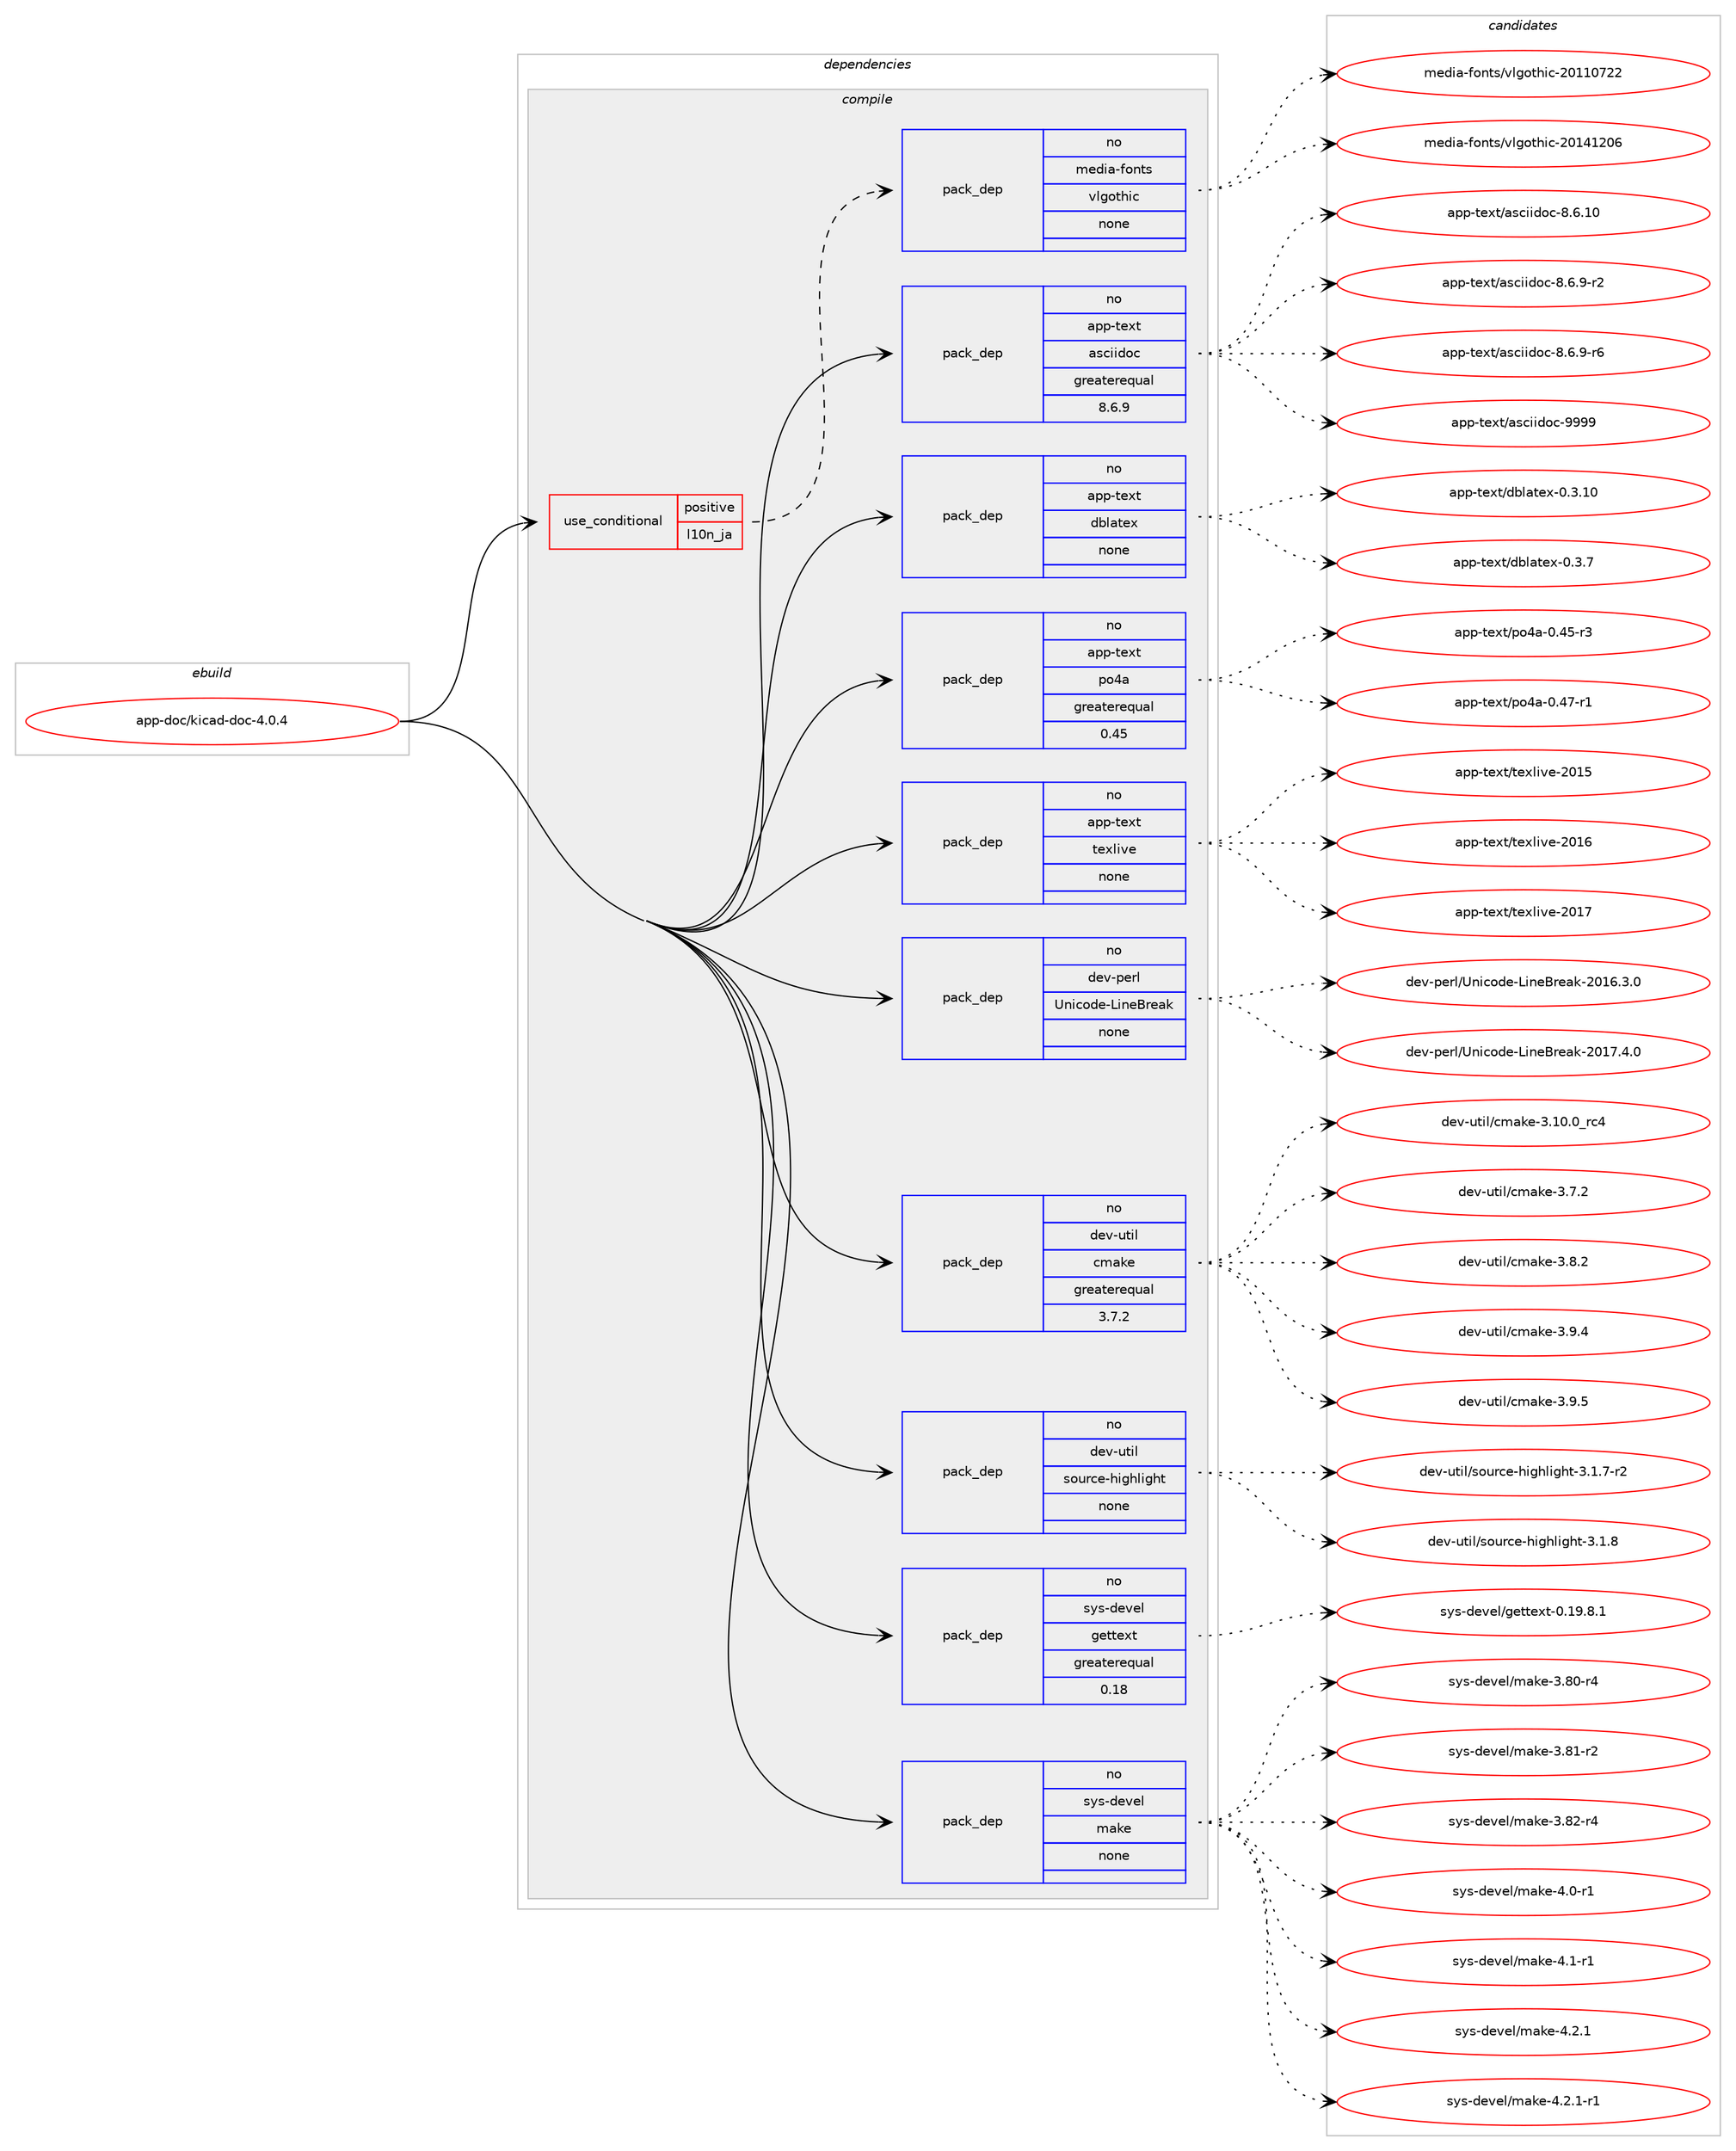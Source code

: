 digraph prolog {

# *************
# Graph options
# *************

newrank=true;
concentrate=true;
compound=true;
graph [rankdir=LR,fontname=Helvetica,fontsize=10,ranksep=1.5];#, ranksep=2.5, nodesep=0.2];
edge  [arrowhead=vee];
node  [fontname=Helvetica,fontsize=10];

# **********
# The ebuild
# **********

subgraph cluster_leftcol {
color=gray;
rank=same;
label=<<i>ebuild</i>>;
id [label="app-doc/kicad-doc-4.0.4", color=red, width=4, href="../app-doc/kicad-doc-4.0.4.svg"];
}

# ****************
# The dependencies
# ****************

subgraph cluster_midcol {
color=gray;
label=<<i>dependencies</i>>;
subgraph cluster_compile {
fillcolor="#eeeeee";
style=filled;
label=<<i>compile</i>>;
subgraph cond3777 {
dependency15147 [label=<<TABLE BORDER="0" CELLBORDER="1" CELLSPACING="0" CELLPADDING="4"><TR><TD ROWSPAN="3" CELLPADDING="10">use_conditional</TD></TR><TR><TD>positive</TD></TR><TR><TD>l10n_ja</TD></TR></TABLE>>, shape=none, color=red];
subgraph pack11037 {
dependency15148 [label=<<TABLE BORDER="0" CELLBORDER="1" CELLSPACING="0" CELLPADDING="4" WIDTH="220"><TR><TD ROWSPAN="6" CELLPADDING="30">pack_dep</TD></TR><TR><TD WIDTH="110">no</TD></TR><TR><TD>media-fonts</TD></TR><TR><TD>vlgothic</TD></TR><TR><TD>none</TD></TR><TR><TD></TD></TR></TABLE>>, shape=none, color=blue];
}
dependency15147:e -> dependency15148:w [weight=20,style="dashed",arrowhead="vee"];
}
id:e -> dependency15147:w [weight=20,style="solid",arrowhead="vee"];
subgraph pack11038 {
dependency15149 [label=<<TABLE BORDER="0" CELLBORDER="1" CELLSPACING="0" CELLPADDING="4" WIDTH="220"><TR><TD ROWSPAN="6" CELLPADDING="30">pack_dep</TD></TR><TR><TD WIDTH="110">no</TD></TR><TR><TD>app-text</TD></TR><TR><TD>asciidoc</TD></TR><TR><TD>greaterequal</TD></TR><TR><TD>8.6.9</TD></TR></TABLE>>, shape=none, color=blue];
}
id:e -> dependency15149:w [weight=20,style="solid",arrowhead="vee"];
subgraph pack11039 {
dependency15150 [label=<<TABLE BORDER="0" CELLBORDER="1" CELLSPACING="0" CELLPADDING="4" WIDTH="220"><TR><TD ROWSPAN="6" CELLPADDING="30">pack_dep</TD></TR><TR><TD WIDTH="110">no</TD></TR><TR><TD>app-text</TD></TR><TR><TD>dblatex</TD></TR><TR><TD>none</TD></TR><TR><TD></TD></TR></TABLE>>, shape=none, color=blue];
}
id:e -> dependency15150:w [weight=20,style="solid",arrowhead="vee"];
subgraph pack11040 {
dependency15151 [label=<<TABLE BORDER="0" CELLBORDER="1" CELLSPACING="0" CELLPADDING="4" WIDTH="220"><TR><TD ROWSPAN="6" CELLPADDING="30">pack_dep</TD></TR><TR><TD WIDTH="110">no</TD></TR><TR><TD>app-text</TD></TR><TR><TD>po4a</TD></TR><TR><TD>greaterequal</TD></TR><TR><TD>0.45</TD></TR></TABLE>>, shape=none, color=blue];
}
id:e -> dependency15151:w [weight=20,style="solid",arrowhead="vee"];
subgraph pack11041 {
dependency15152 [label=<<TABLE BORDER="0" CELLBORDER="1" CELLSPACING="0" CELLPADDING="4" WIDTH="220"><TR><TD ROWSPAN="6" CELLPADDING="30">pack_dep</TD></TR><TR><TD WIDTH="110">no</TD></TR><TR><TD>app-text</TD></TR><TR><TD>texlive</TD></TR><TR><TD>none</TD></TR><TR><TD></TD></TR></TABLE>>, shape=none, color=blue];
}
id:e -> dependency15152:w [weight=20,style="solid",arrowhead="vee"];
subgraph pack11042 {
dependency15153 [label=<<TABLE BORDER="0" CELLBORDER="1" CELLSPACING="0" CELLPADDING="4" WIDTH="220"><TR><TD ROWSPAN="6" CELLPADDING="30">pack_dep</TD></TR><TR><TD WIDTH="110">no</TD></TR><TR><TD>dev-perl</TD></TR><TR><TD>Unicode-LineBreak</TD></TR><TR><TD>none</TD></TR><TR><TD></TD></TR></TABLE>>, shape=none, color=blue];
}
id:e -> dependency15153:w [weight=20,style="solid",arrowhead="vee"];
subgraph pack11043 {
dependency15154 [label=<<TABLE BORDER="0" CELLBORDER="1" CELLSPACING="0" CELLPADDING="4" WIDTH="220"><TR><TD ROWSPAN="6" CELLPADDING="30">pack_dep</TD></TR><TR><TD WIDTH="110">no</TD></TR><TR><TD>dev-util</TD></TR><TR><TD>cmake</TD></TR><TR><TD>greaterequal</TD></TR><TR><TD>3.7.2</TD></TR></TABLE>>, shape=none, color=blue];
}
id:e -> dependency15154:w [weight=20,style="solid",arrowhead="vee"];
subgraph pack11044 {
dependency15155 [label=<<TABLE BORDER="0" CELLBORDER="1" CELLSPACING="0" CELLPADDING="4" WIDTH="220"><TR><TD ROWSPAN="6" CELLPADDING="30">pack_dep</TD></TR><TR><TD WIDTH="110">no</TD></TR><TR><TD>dev-util</TD></TR><TR><TD>source-highlight</TD></TR><TR><TD>none</TD></TR><TR><TD></TD></TR></TABLE>>, shape=none, color=blue];
}
id:e -> dependency15155:w [weight=20,style="solid",arrowhead="vee"];
subgraph pack11045 {
dependency15156 [label=<<TABLE BORDER="0" CELLBORDER="1" CELLSPACING="0" CELLPADDING="4" WIDTH="220"><TR><TD ROWSPAN="6" CELLPADDING="30">pack_dep</TD></TR><TR><TD WIDTH="110">no</TD></TR><TR><TD>sys-devel</TD></TR><TR><TD>gettext</TD></TR><TR><TD>greaterequal</TD></TR><TR><TD>0.18</TD></TR></TABLE>>, shape=none, color=blue];
}
id:e -> dependency15156:w [weight=20,style="solid",arrowhead="vee"];
subgraph pack11046 {
dependency15157 [label=<<TABLE BORDER="0" CELLBORDER="1" CELLSPACING="0" CELLPADDING="4" WIDTH="220"><TR><TD ROWSPAN="6" CELLPADDING="30">pack_dep</TD></TR><TR><TD WIDTH="110">no</TD></TR><TR><TD>sys-devel</TD></TR><TR><TD>make</TD></TR><TR><TD>none</TD></TR><TR><TD></TD></TR></TABLE>>, shape=none, color=blue];
}
id:e -> dependency15157:w [weight=20,style="solid",arrowhead="vee"];
}
subgraph cluster_compileandrun {
fillcolor="#eeeeee";
style=filled;
label=<<i>compile and run</i>>;
}
subgraph cluster_run {
fillcolor="#eeeeee";
style=filled;
label=<<i>run</i>>;
}
}

# **************
# The candidates
# **************

subgraph cluster_choices {
rank=same;
color=gray;
label=<<i>candidates</i>>;

subgraph choice11037 {
color=black;
nodesep=1;
choice10910110010597451021111101161154711810810311111610410599455048494948555050 [label="media-fonts/vlgothic-20110722", color=red, width=4,href="../media-fonts/vlgothic-20110722.svg"];
choice10910110010597451021111101161154711810810311111610410599455048495249504854 [label="media-fonts/vlgothic-20141206", color=red, width=4,href="../media-fonts/vlgothic-20141206.svg"];
dependency15148:e -> choice10910110010597451021111101161154711810810311111610410599455048494948555050:w [style=dotted,weight="100"];
dependency15148:e -> choice10910110010597451021111101161154711810810311111610410599455048495249504854:w [style=dotted,weight="100"];
}
subgraph choice11038 {
color=black;
nodesep=1;
choice97112112451161011201164797115991051051001119945564654464948 [label="app-text/asciidoc-8.6.10", color=red, width=4,href="../app-text/asciidoc-8.6.10.svg"];
choice9711211245116101120116479711599105105100111994556465446574511450 [label="app-text/asciidoc-8.6.9-r2", color=red, width=4,href="../app-text/asciidoc-8.6.9-r2.svg"];
choice9711211245116101120116479711599105105100111994556465446574511454 [label="app-text/asciidoc-8.6.9-r6", color=red, width=4,href="../app-text/asciidoc-8.6.9-r6.svg"];
choice9711211245116101120116479711599105105100111994557575757 [label="app-text/asciidoc-9999", color=red, width=4,href="../app-text/asciidoc-9999.svg"];
dependency15149:e -> choice97112112451161011201164797115991051051001119945564654464948:w [style=dotted,weight="100"];
dependency15149:e -> choice9711211245116101120116479711599105105100111994556465446574511450:w [style=dotted,weight="100"];
dependency15149:e -> choice9711211245116101120116479711599105105100111994556465446574511454:w [style=dotted,weight="100"];
dependency15149:e -> choice9711211245116101120116479711599105105100111994557575757:w [style=dotted,weight="100"];
}
subgraph choice11039 {
color=black;
nodesep=1;
choice971121124511610112011647100981089711610112045484651464948 [label="app-text/dblatex-0.3.10", color=red, width=4,href="../app-text/dblatex-0.3.10.svg"];
choice9711211245116101120116471009810897116101120454846514655 [label="app-text/dblatex-0.3.7", color=red, width=4,href="../app-text/dblatex-0.3.7.svg"];
dependency15150:e -> choice971121124511610112011647100981089711610112045484651464948:w [style=dotted,weight="100"];
dependency15150:e -> choice9711211245116101120116471009810897116101120454846514655:w [style=dotted,weight="100"];
}
subgraph choice11040 {
color=black;
nodesep=1;
choice971121124511610112011647112111529745484652534511451 [label="app-text/po4a-0.45-r3", color=red, width=4,href="../app-text/po4a-0.45-r3.svg"];
choice971121124511610112011647112111529745484652554511449 [label="app-text/po4a-0.47-r1", color=red, width=4,href="../app-text/po4a-0.47-r1.svg"];
dependency15151:e -> choice971121124511610112011647112111529745484652534511451:w [style=dotted,weight="100"];
dependency15151:e -> choice971121124511610112011647112111529745484652554511449:w [style=dotted,weight="100"];
}
subgraph choice11041 {
color=black;
nodesep=1;
choice9711211245116101120116471161011201081051181014550484953 [label="app-text/texlive-2015", color=red, width=4,href="../app-text/texlive-2015.svg"];
choice9711211245116101120116471161011201081051181014550484954 [label="app-text/texlive-2016", color=red, width=4,href="../app-text/texlive-2016.svg"];
choice9711211245116101120116471161011201081051181014550484955 [label="app-text/texlive-2017", color=red, width=4,href="../app-text/texlive-2017.svg"];
dependency15152:e -> choice9711211245116101120116471161011201081051181014550484953:w [style=dotted,weight="100"];
dependency15152:e -> choice9711211245116101120116471161011201081051181014550484954:w [style=dotted,weight="100"];
dependency15152:e -> choice9711211245116101120116471161011201081051181014550484955:w [style=dotted,weight="100"];
}
subgraph choice11042 {
color=black;
nodesep=1;
choice1001011184511210111410847851101059911110010145761051101016611410197107455048495446514648 [label="dev-perl/Unicode-LineBreak-2016.3.0", color=red, width=4,href="../dev-perl/Unicode-LineBreak-2016.3.0.svg"];
choice1001011184511210111410847851101059911110010145761051101016611410197107455048495546524648 [label="dev-perl/Unicode-LineBreak-2017.4.0", color=red, width=4,href="../dev-perl/Unicode-LineBreak-2017.4.0.svg"];
dependency15153:e -> choice1001011184511210111410847851101059911110010145761051101016611410197107455048495446514648:w [style=dotted,weight="100"];
dependency15153:e -> choice1001011184511210111410847851101059911110010145761051101016611410197107455048495546524648:w [style=dotted,weight="100"];
}
subgraph choice11043 {
color=black;
nodesep=1;
choice1001011184511711610510847991099710710145514649484648951149952 [label="dev-util/cmake-3.10.0_rc4", color=red, width=4,href="../dev-util/cmake-3.10.0_rc4.svg"];
choice10010111845117116105108479910997107101455146554650 [label="dev-util/cmake-3.7.2", color=red, width=4,href="../dev-util/cmake-3.7.2.svg"];
choice10010111845117116105108479910997107101455146564650 [label="dev-util/cmake-3.8.2", color=red, width=4,href="../dev-util/cmake-3.8.2.svg"];
choice10010111845117116105108479910997107101455146574652 [label="dev-util/cmake-3.9.4", color=red, width=4,href="../dev-util/cmake-3.9.4.svg"];
choice10010111845117116105108479910997107101455146574653 [label="dev-util/cmake-3.9.5", color=red, width=4,href="../dev-util/cmake-3.9.5.svg"];
dependency15154:e -> choice1001011184511711610510847991099710710145514649484648951149952:w [style=dotted,weight="100"];
dependency15154:e -> choice10010111845117116105108479910997107101455146554650:w [style=dotted,weight="100"];
dependency15154:e -> choice10010111845117116105108479910997107101455146564650:w [style=dotted,weight="100"];
dependency15154:e -> choice10010111845117116105108479910997107101455146574652:w [style=dotted,weight="100"];
dependency15154:e -> choice10010111845117116105108479910997107101455146574653:w [style=dotted,weight="100"];
}
subgraph choice11044 {
color=black;
nodesep=1;
choice100101118451171161051084711511111711499101451041051031041081051031041164551464946554511450 [label="dev-util/source-highlight-3.1.7-r2", color=red, width=4,href="../dev-util/source-highlight-3.1.7-r2.svg"];
choice10010111845117116105108471151111171149910145104105103104108105103104116455146494656 [label="dev-util/source-highlight-3.1.8", color=red, width=4,href="../dev-util/source-highlight-3.1.8.svg"];
dependency15155:e -> choice100101118451171161051084711511111711499101451041051031041081051031041164551464946554511450:w [style=dotted,weight="100"];
dependency15155:e -> choice10010111845117116105108471151111171149910145104105103104108105103104116455146494656:w [style=dotted,weight="100"];
}
subgraph choice11045 {
color=black;
nodesep=1;
choice1151211154510010111810110847103101116116101120116454846495746564649 [label="sys-devel/gettext-0.19.8.1", color=red, width=4,href="../sys-devel/gettext-0.19.8.1.svg"];
dependency15156:e -> choice1151211154510010111810110847103101116116101120116454846495746564649:w [style=dotted,weight="100"];
}
subgraph choice11046 {
color=black;
nodesep=1;
choice11512111545100101118101108471099710710145514656484511452 [label="sys-devel/make-3.80-r4", color=red, width=4,href="../sys-devel/make-3.80-r4.svg"];
choice11512111545100101118101108471099710710145514656494511450 [label="sys-devel/make-3.81-r2", color=red, width=4,href="../sys-devel/make-3.81-r2.svg"];
choice11512111545100101118101108471099710710145514656504511452 [label="sys-devel/make-3.82-r4", color=red, width=4,href="../sys-devel/make-3.82-r4.svg"];
choice115121115451001011181011084710997107101455246484511449 [label="sys-devel/make-4.0-r1", color=red, width=4,href="../sys-devel/make-4.0-r1.svg"];
choice115121115451001011181011084710997107101455246494511449 [label="sys-devel/make-4.1-r1", color=red, width=4,href="../sys-devel/make-4.1-r1.svg"];
choice115121115451001011181011084710997107101455246504649 [label="sys-devel/make-4.2.1", color=red, width=4,href="../sys-devel/make-4.2.1.svg"];
choice1151211154510010111810110847109971071014552465046494511449 [label="sys-devel/make-4.2.1-r1", color=red, width=4,href="../sys-devel/make-4.2.1-r1.svg"];
dependency15157:e -> choice11512111545100101118101108471099710710145514656484511452:w [style=dotted,weight="100"];
dependency15157:e -> choice11512111545100101118101108471099710710145514656494511450:w [style=dotted,weight="100"];
dependency15157:e -> choice11512111545100101118101108471099710710145514656504511452:w [style=dotted,weight="100"];
dependency15157:e -> choice115121115451001011181011084710997107101455246484511449:w [style=dotted,weight="100"];
dependency15157:e -> choice115121115451001011181011084710997107101455246494511449:w [style=dotted,weight="100"];
dependency15157:e -> choice115121115451001011181011084710997107101455246504649:w [style=dotted,weight="100"];
dependency15157:e -> choice1151211154510010111810110847109971071014552465046494511449:w [style=dotted,weight="100"];
}
}

}
